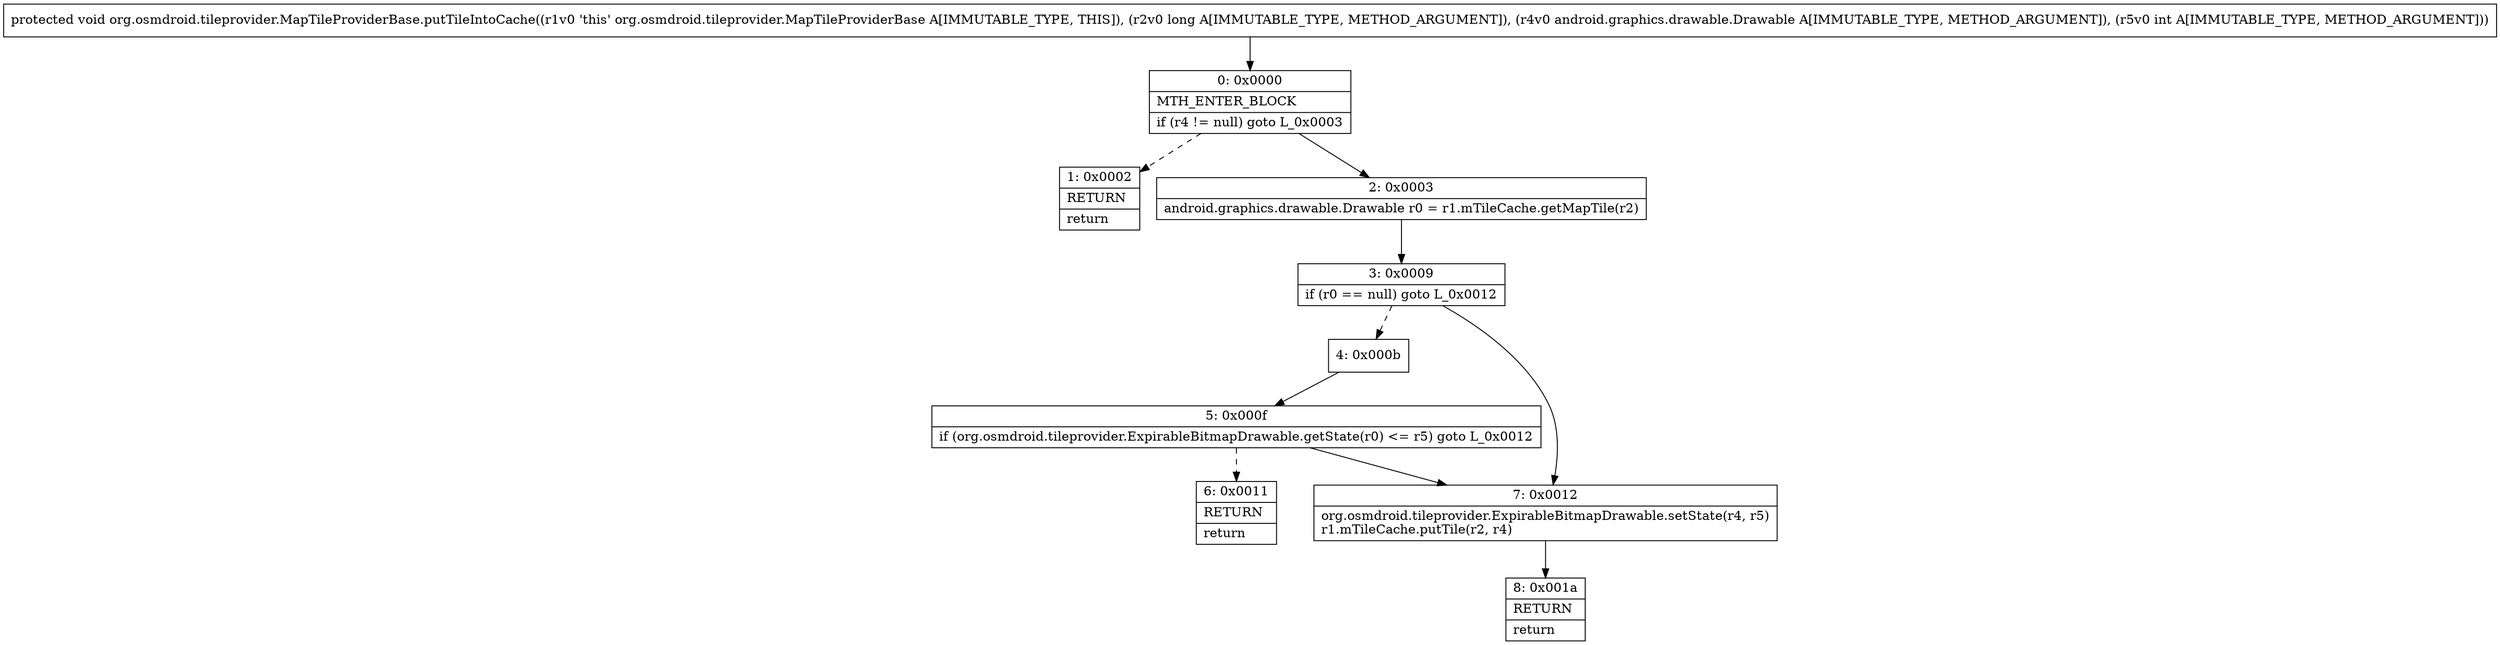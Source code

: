 digraph "CFG fororg.osmdroid.tileprovider.MapTileProviderBase.putTileIntoCache(JLandroid\/graphics\/drawable\/Drawable;I)V" {
Node_0 [shape=record,label="{0\:\ 0x0000|MTH_ENTER_BLOCK\l|if (r4 != null) goto L_0x0003\l}"];
Node_1 [shape=record,label="{1\:\ 0x0002|RETURN\l|return\l}"];
Node_2 [shape=record,label="{2\:\ 0x0003|android.graphics.drawable.Drawable r0 = r1.mTileCache.getMapTile(r2)\l}"];
Node_3 [shape=record,label="{3\:\ 0x0009|if (r0 == null) goto L_0x0012\l}"];
Node_4 [shape=record,label="{4\:\ 0x000b}"];
Node_5 [shape=record,label="{5\:\ 0x000f|if (org.osmdroid.tileprovider.ExpirableBitmapDrawable.getState(r0) \<= r5) goto L_0x0012\l}"];
Node_6 [shape=record,label="{6\:\ 0x0011|RETURN\l|return\l}"];
Node_7 [shape=record,label="{7\:\ 0x0012|org.osmdroid.tileprovider.ExpirableBitmapDrawable.setState(r4, r5)\lr1.mTileCache.putTile(r2, r4)\l}"];
Node_8 [shape=record,label="{8\:\ 0x001a|RETURN\l|return\l}"];
MethodNode[shape=record,label="{protected void org.osmdroid.tileprovider.MapTileProviderBase.putTileIntoCache((r1v0 'this' org.osmdroid.tileprovider.MapTileProviderBase A[IMMUTABLE_TYPE, THIS]), (r2v0 long A[IMMUTABLE_TYPE, METHOD_ARGUMENT]), (r4v0 android.graphics.drawable.Drawable A[IMMUTABLE_TYPE, METHOD_ARGUMENT]), (r5v0 int A[IMMUTABLE_TYPE, METHOD_ARGUMENT])) }"];
MethodNode -> Node_0;
Node_0 -> Node_1[style=dashed];
Node_0 -> Node_2;
Node_2 -> Node_3;
Node_3 -> Node_4[style=dashed];
Node_3 -> Node_7;
Node_4 -> Node_5;
Node_5 -> Node_6[style=dashed];
Node_5 -> Node_7;
Node_7 -> Node_8;
}

